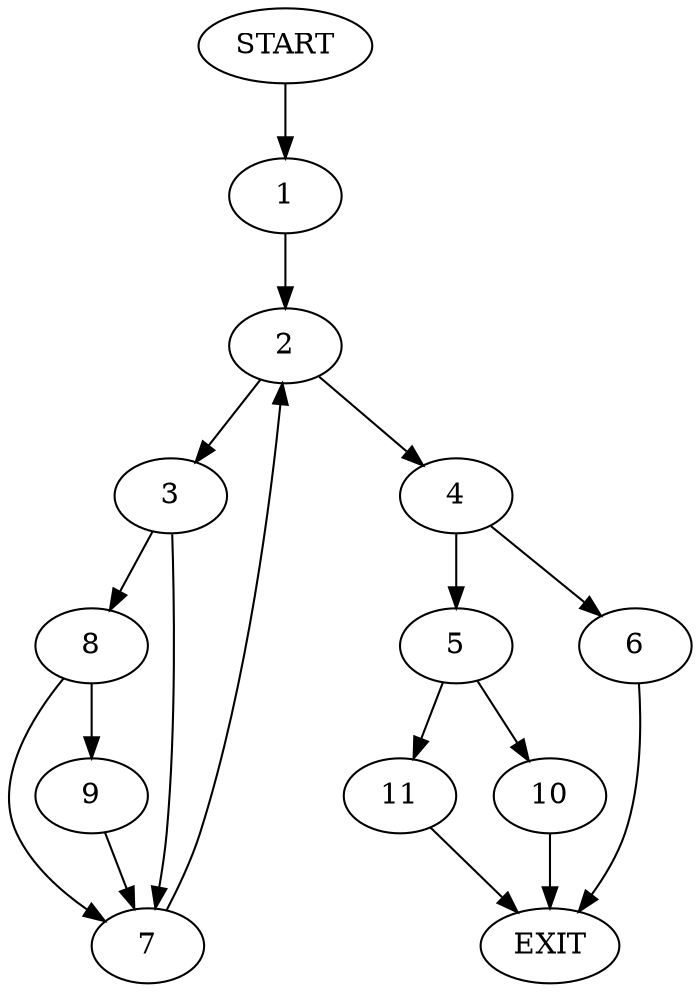 digraph {
0 [label="START"]
12 [label="EXIT"]
0 -> 1
1 -> 2
2 -> 3
2 -> 4
4 -> 5
4 -> 6
3 -> 7
3 -> 8
8 -> 9
8 -> 7
7 -> 2
9 -> 7
6 -> 12
5 -> 10
5 -> 11
11 -> 12
10 -> 12
}

